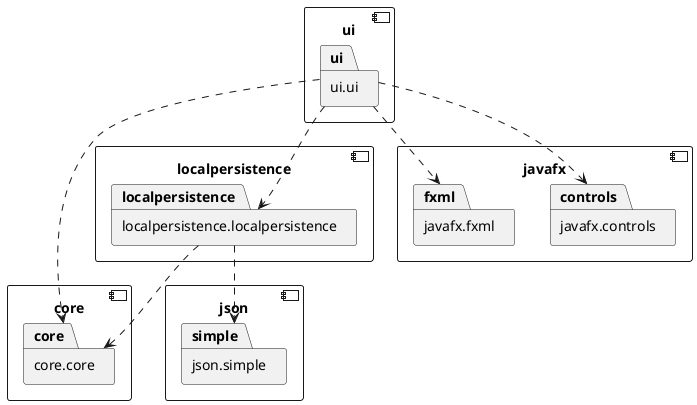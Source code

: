 @startuml Get Fit Architecture
allowmixing
component core {
    package core.core
}

component localpersistence {
    package localpersistence.localpersistence
}

component ui {
    package ui.ui
}

component javafx {
    package javafx.controls
    package javafx.fxml
}

component json {
    package json.simple
}

ui.ui ..> core.core
ui.ui ..> localpersistence.localpersistence
ui.ui ..> javafx.controls
ui.ui ..> javafx.fxml

localpersistence.localpersistence ..> core.core
localpersistence.localpersistence ..> json.simple


@enduml
